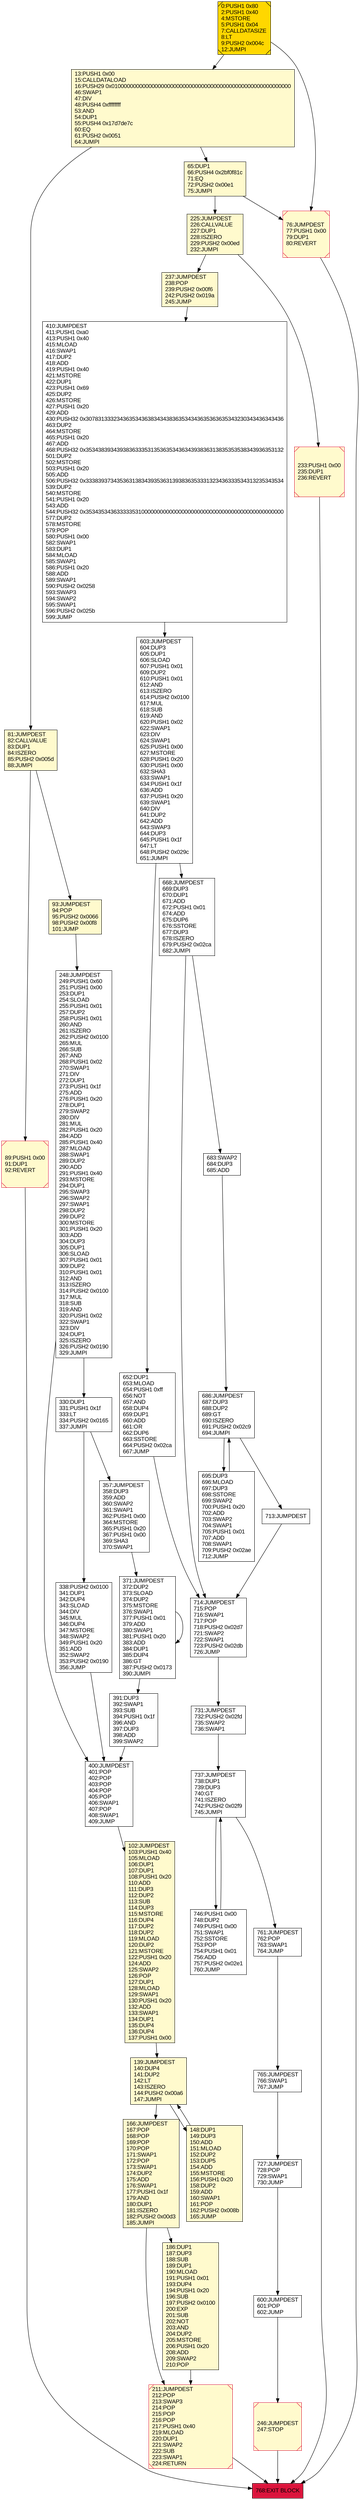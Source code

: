 digraph G {
	node [color=black fillcolor=white fontcolor=black fontname=arial shape=box style=filled]
	bgcolor=transparent
	rankdir=UD
	0 [label="0:PUSH1 0x80\l2:PUSH1 0x40\l4:MSTORE\l5:PUSH1 0x04\l7:CALLDATASIZE\l8:LT\l9:PUSH2 0x004c\l12:JUMPI\l" fillcolor=gold shape=Msquare]
	13 [label="13:PUSH1 0x00\l15:CALLDATALOAD\l16:PUSH29 0x0100000000000000000000000000000000000000000000000000000000\l46:SWAP1\l47:DIV\l48:PUSH4 0xffffffff\l53:AND\l54:DUP1\l55:PUSH4 0x17d7de7c\l60:EQ\l61:PUSH2 0x0051\l64:JUMPI\l" fillcolor=lemonchiffon]
	65 [label="65:DUP1\l66:PUSH4 0x2bf0f81c\l71:EQ\l72:PUSH2 0x00e1\l75:JUMPI\l" fillcolor=lemonchiffon]
	76 [label="76:JUMPDEST\l77:PUSH1 0x00\l79:DUP1\l80:REVERT\l" color=crimson fillcolor=lemonchiffon shape=Msquare]
	81 [label="81:JUMPDEST\l82:CALLVALUE\l83:DUP1\l84:ISZERO\l85:PUSH2 0x005d\l88:JUMPI\l" fillcolor=lemonchiffon]
	89 [label="89:PUSH1 0x00\l91:DUP1\l92:REVERT\l" color=crimson fillcolor=lemonchiffon shape=Msquare]
	93 [label="93:JUMPDEST\l94:POP\l95:PUSH2 0x0066\l98:PUSH2 0x00f8\l101:JUMP\l" fillcolor=lemonchiffon]
	102 [label="102:JUMPDEST\l103:PUSH1 0x40\l105:MLOAD\l106:DUP1\l107:DUP1\l108:PUSH1 0x20\l110:ADD\l111:DUP3\l112:DUP2\l113:SUB\l114:DUP3\l115:MSTORE\l116:DUP4\l117:DUP2\l118:DUP2\l119:MLOAD\l120:DUP2\l121:MSTORE\l122:PUSH1 0x20\l124:ADD\l125:SWAP2\l126:POP\l127:DUP1\l128:MLOAD\l129:SWAP1\l130:PUSH1 0x20\l132:ADD\l133:SWAP1\l134:DUP1\l135:DUP4\l136:DUP4\l137:PUSH1 0x00\l" fillcolor=lemonchiffon]
	139 [label="139:JUMPDEST\l140:DUP4\l141:DUP2\l142:LT\l143:ISZERO\l144:PUSH2 0x00a6\l147:JUMPI\l" fillcolor=lemonchiffon]
	148 [label="148:DUP1\l149:DUP3\l150:ADD\l151:MLOAD\l152:DUP2\l153:DUP5\l154:ADD\l155:MSTORE\l156:PUSH1 0x20\l158:DUP2\l159:ADD\l160:SWAP1\l161:POP\l162:PUSH2 0x008b\l165:JUMP\l" fillcolor=lemonchiffon]
	166 [label="166:JUMPDEST\l167:POP\l168:POP\l169:POP\l170:POP\l171:SWAP1\l172:POP\l173:SWAP1\l174:DUP2\l175:ADD\l176:SWAP1\l177:PUSH1 0x1f\l179:AND\l180:DUP1\l181:ISZERO\l182:PUSH2 0x00d3\l185:JUMPI\l" fillcolor=lemonchiffon]
	186 [label="186:DUP1\l187:DUP3\l188:SUB\l189:DUP1\l190:MLOAD\l191:PUSH1 0x01\l193:DUP4\l194:PUSH1 0x20\l196:SUB\l197:PUSH2 0x0100\l200:EXP\l201:SUB\l202:NOT\l203:AND\l204:DUP2\l205:MSTORE\l206:PUSH1 0x20\l208:ADD\l209:SWAP2\l210:POP\l" fillcolor=lemonchiffon]
	211 [label="211:JUMPDEST\l212:POP\l213:SWAP3\l214:POP\l215:POP\l216:POP\l217:PUSH1 0x40\l219:MLOAD\l220:DUP1\l221:SWAP2\l222:SUB\l223:SWAP1\l224:RETURN\l" color=crimson fillcolor=lemonchiffon shape=Msquare]
	225 [label="225:JUMPDEST\l226:CALLVALUE\l227:DUP1\l228:ISZERO\l229:PUSH2 0x00ed\l232:JUMPI\l" fillcolor=lemonchiffon]
	233 [label="233:PUSH1 0x00\l235:DUP1\l236:REVERT\l" color=crimson fillcolor=lemonchiffon shape=Msquare]
	237 [label="237:JUMPDEST\l238:POP\l239:PUSH2 0x00f6\l242:PUSH2 0x019a\l245:JUMP\l" fillcolor=lemonchiffon]
	246 [label="246:JUMPDEST\l247:STOP\l" color=crimson fillcolor=lemonchiffon shape=Msquare]
	248 [label="248:JUMPDEST\l249:PUSH1 0x60\l251:PUSH1 0x00\l253:DUP1\l254:SLOAD\l255:PUSH1 0x01\l257:DUP2\l258:PUSH1 0x01\l260:AND\l261:ISZERO\l262:PUSH2 0x0100\l265:MUL\l266:SUB\l267:AND\l268:PUSH1 0x02\l270:SWAP1\l271:DIV\l272:DUP1\l273:PUSH1 0x1f\l275:ADD\l276:PUSH1 0x20\l278:DUP1\l279:SWAP2\l280:DIV\l281:MUL\l282:PUSH1 0x20\l284:ADD\l285:PUSH1 0x40\l287:MLOAD\l288:SWAP1\l289:DUP2\l290:ADD\l291:PUSH1 0x40\l293:MSTORE\l294:DUP1\l295:SWAP3\l296:SWAP2\l297:SWAP1\l298:DUP2\l299:DUP2\l300:MSTORE\l301:PUSH1 0x20\l303:ADD\l304:DUP3\l305:DUP1\l306:SLOAD\l307:PUSH1 0x01\l309:DUP2\l310:PUSH1 0x01\l312:AND\l313:ISZERO\l314:PUSH2 0x0100\l317:MUL\l318:SUB\l319:AND\l320:PUSH1 0x02\l322:SWAP1\l323:DIV\l324:DUP1\l325:ISZERO\l326:PUSH2 0x0190\l329:JUMPI\l"]
	330 [label="330:DUP1\l331:PUSH1 0x1f\l333:LT\l334:PUSH2 0x0165\l337:JUMPI\l"]
	338 [label="338:PUSH2 0x0100\l341:DUP1\l342:DUP4\l343:SLOAD\l344:DIV\l345:MUL\l346:DUP4\l347:MSTORE\l348:SWAP2\l349:PUSH1 0x20\l351:ADD\l352:SWAP2\l353:PUSH2 0x0190\l356:JUMP\l"]
	357 [label="357:JUMPDEST\l358:DUP3\l359:ADD\l360:SWAP2\l361:SWAP1\l362:PUSH1 0x00\l364:MSTORE\l365:PUSH1 0x20\l367:PUSH1 0x00\l369:SHA3\l370:SWAP1\l"]
	371 [label="371:JUMPDEST\l372:DUP2\l373:SLOAD\l374:DUP2\l375:MSTORE\l376:SWAP1\l377:PUSH1 0x01\l379:ADD\l380:SWAP1\l381:PUSH1 0x20\l383:ADD\l384:DUP1\l385:DUP4\l386:GT\l387:PUSH2 0x0173\l390:JUMPI\l"]
	391 [label="391:DUP3\l392:SWAP1\l393:SUB\l394:PUSH1 0x1f\l396:AND\l397:DUP3\l398:ADD\l399:SWAP2\l"]
	400 [label="400:JUMPDEST\l401:POP\l402:POP\l403:POP\l404:POP\l405:POP\l406:SWAP1\l407:POP\l408:SWAP1\l409:JUMP\l"]
	410 [label="410:JUMPDEST\l411:PUSH1 0xa0\l413:PUSH1 0x40\l415:MLOAD\l416:SWAP1\l417:DUP2\l418:ADD\l419:PUSH1 0x40\l421:MSTORE\l422:DUP1\l423:PUSH1 0x69\l425:DUP2\l426:MSTORE\l427:PUSH1 0x20\l429:ADD\l430:PUSH32 0x3078313332343635343638343438363534343635363635343230343436343436\l463:DUP2\l464:MSTORE\l465:PUSH1 0x20\l467:ADD\l468:PUSH32 0x3534383934393836333531353635343634393836313835353538343936353132\l501:DUP2\l502:MSTORE\l503:PUSH1 0x20\l505:ADD\l506:PUSH32 0x3338393734353631383439353631393836353331323436333534313235343534\l539:DUP2\l540:MSTORE\l541:PUSH1 0x20\l543:ADD\l544:PUSH32 0x3534353436333335310000000000000000000000000000000000000000000000\l577:DUP2\l578:MSTORE\l579:POP\l580:PUSH1 0x00\l582:SWAP1\l583:DUP1\l584:MLOAD\l585:SWAP1\l586:PUSH1 0x20\l588:ADD\l589:SWAP1\l590:PUSH2 0x0258\l593:SWAP3\l594:SWAP2\l595:SWAP1\l596:PUSH2 0x025b\l599:JUMP\l"]
	600 [label="600:JUMPDEST\l601:POP\l602:JUMP\l"]
	603 [label="603:JUMPDEST\l604:DUP3\l605:DUP1\l606:SLOAD\l607:PUSH1 0x01\l609:DUP2\l610:PUSH1 0x01\l612:AND\l613:ISZERO\l614:PUSH2 0x0100\l617:MUL\l618:SUB\l619:AND\l620:PUSH1 0x02\l622:SWAP1\l623:DIV\l624:SWAP1\l625:PUSH1 0x00\l627:MSTORE\l628:PUSH1 0x20\l630:PUSH1 0x00\l632:SHA3\l633:SWAP1\l634:PUSH1 0x1f\l636:ADD\l637:PUSH1 0x20\l639:SWAP1\l640:DIV\l641:DUP2\l642:ADD\l643:SWAP3\l644:DUP3\l645:PUSH1 0x1f\l647:LT\l648:PUSH2 0x029c\l651:JUMPI\l"]
	652 [label="652:DUP1\l653:MLOAD\l654:PUSH1 0xff\l656:NOT\l657:AND\l658:DUP4\l659:DUP1\l660:ADD\l661:OR\l662:DUP6\l663:SSTORE\l664:PUSH2 0x02ca\l667:JUMP\l"]
	668 [label="668:JUMPDEST\l669:DUP3\l670:DUP1\l671:ADD\l672:PUSH1 0x01\l674:ADD\l675:DUP6\l676:SSTORE\l677:DUP3\l678:ISZERO\l679:PUSH2 0x02ca\l682:JUMPI\l"]
	683 [label="683:SWAP2\l684:DUP3\l685:ADD\l"]
	686 [label="686:JUMPDEST\l687:DUP3\l688:DUP2\l689:GT\l690:ISZERO\l691:PUSH2 0x02c9\l694:JUMPI\l"]
	695 [label="695:DUP3\l696:MLOAD\l697:DUP3\l698:SSTORE\l699:SWAP2\l700:PUSH1 0x20\l702:ADD\l703:SWAP2\l704:SWAP1\l705:PUSH1 0x01\l707:ADD\l708:SWAP1\l709:PUSH2 0x02ae\l712:JUMP\l"]
	713 [label="713:JUMPDEST\l"]
	714 [label="714:JUMPDEST\l715:POP\l716:SWAP1\l717:POP\l718:PUSH2 0x02d7\l721:SWAP2\l722:SWAP1\l723:PUSH2 0x02db\l726:JUMP\l"]
	727 [label="727:JUMPDEST\l728:POP\l729:SWAP1\l730:JUMP\l"]
	731 [label="731:JUMPDEST\l732:PUSH2 0x02fd\l735:SWAP2\l736:SWAP1\l"]
	737 [label="737:JUMPDEST\l738:DUP1\l739:DUP3\l740:GT\l741:ISZERO\l742:PUSH2 0x02f9\l745:JUMPI\l"]
	746 [label="746:PUSH1 0x00\l748:DUP2\l749:PUSH1 0x00\l751:SWAP1\l752:SSTORE\l753:POP\l754:PUSH1 0x01\l756:ADD\l757:PUSH2 0x02e1\l760:JUMP\l"]
	761 [label="761:JUMPDEST\l762:POP\l763:SWAP1\l764:JUMP\l"]
	765 [label="765:JUMPDEST\l766:SWAP1\l767:JUMP\l"]
	768 [label="768:EXIT BLOCK\l" fillcolor=crimson]
	0 -> 76
	0 -> 13
	13 -> 81
	13 -> 65
	65 -> 225
	65 -> 76
	76 -> 768
	81 -> 89
	81 -> 93
	89 -> 768
	93 -> 248
	102 -> 139
	139 -> 148
	139 -> 166
	148 -> 139
	166 -> 186
	166 -> 211
	186 -> 211
	211 -> 768
	225 -> 233
	225 -> 237
	233 -> 768
	237 -> 410
	246 -> 768
	248 -> 400
	248 -> 330
	330 -> 338
	330 -> 357
	338 -> 400
	357 -> 371
	371 -> 371
	371 -> 391
	391 -> 400
	400 -> 102
	410 -> 603
	600 -> 246
	603 -> 668
	603 -> 652
	652 -> 714
	668 -> 714
	668 -> 683
	683 -> 686
	686 -> 713
	686 -> 695
	695 -> 686
	713 -> 714
	714 -> 731
	727 -> 600
	731 -> 737
	737 -> 761
	737 -> 746
	746 -> 737
	761 -> 765
	765 -> 727
}
